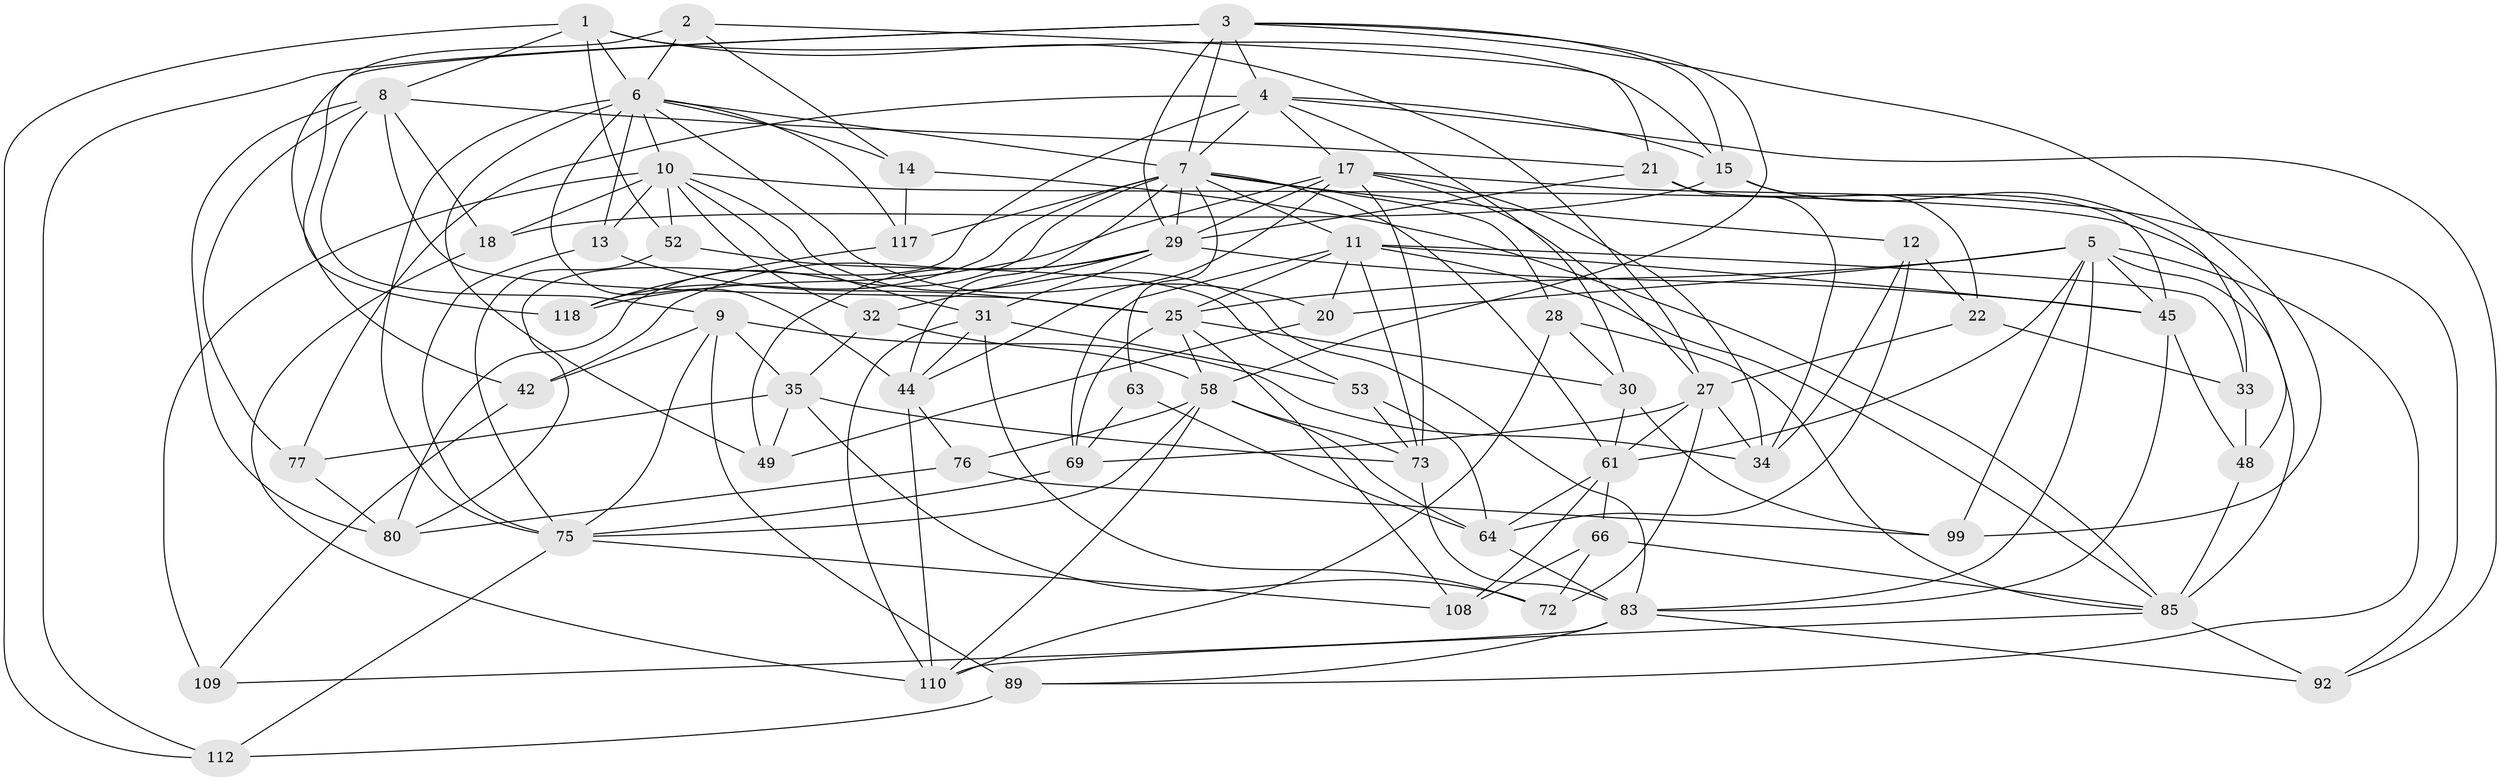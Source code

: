 // original degree distribution, {4: 1.0}
// Generated by graph-tools (version 1.1) at 2025/16/03/09/25 04:16:27]
// undirected, 60 vertices, 169 edges
graph export_dot {
graph [start="1"]
  node [color=gray90,style=filled];
  1 [super="+24"];
  2;
  3 [super="+43"];
  4 [super="+50+46"];
  5 [super="+41+70"];
  6 [super="+78+94"];
  7 [super="+98+107+16"];
  8 [super="+19+47"];
  9 [super="+38"];
  10 [super="+39+23"];
  11 [super="+60+105"];
  12;
  13;
  14;
  15 [super="+68"];
  17 [super="+40"];
  18;
  20;
  21 [super="+36"];
  22;
  25 [super="+54"];
  27 [super="+59"];
  28;
  29 [super="+67+106+51"];
  30 [super="+55"];
  31 [super="+88"];
  32;
  33;
  34 [super="+101"];
  35 [super="+87"];
  42;
  44 [super="+56+65"];
  45 [super="+86"];
  48;
  49;
  52;
  53;
  58 [super="+84"];
  61 [super="+71"];
  63;
  64 [super="+74"];
  66;
  69 [super="+96"];
  72;
  73 [super="+91"];
  75 [super="+81+103"];
  76;
  77;
  80 [super="+100"];
  83 [super="+102+90"];
  85 [super="+93+115"];
  89;
  92;
  99;
  108;
  109;
  110 [super="+111"];
  112;
  117;
  118;
  1 -- 112;
  1 -- 52;
  1 -- 15;
  1 -- 27;
  1 -- 8;
  1 -- 6;
  2 -- 118;
  2 -- 14;
  2 -- 21;
  2 -- 6;
  3 -- 112;
  3 -- 99;
  3 -- 42;
  3 -- 58;
  3 -- 29;
  3 -- 15;
  3 -- 4;
  3 -- 7;
  4 -- 15;
  4 -- 17;
  4 -- 92;
  4 -- 77;
  4 -- 30;
  4 -- 80;
  4 -- 7;
  5 -- 89;
  5 -- 85;
  5 -- 61;
  5 -- 83;
  5 -- 20;
  5 -- 99;
  5 -- 25;
  5 -- 45;
  6 -- 49;
  6 -- 10;
  6 -- 117;
  6 -- 13;
  6 -- 14;
  6 -- 75;
  6 -- 44 [weight=2];
  6 -- 20;
  6 -- 7;
  7 -- 44 [weight=2];
  7 -- 29 [weight=2];
  7 -- 28;
  7 -- 118;
  7 -- 63;
  7 -- 80 [weight=2];
  7 -- 11;
  7 -- 12;
  7 -- 61;
  7 -- 117;
  8 -- 80;
  8 -- 25;
  8 -- 77;
  8 -- 21 [weight=2];
  8 -- 18;
  8 -- 9;
  9 -- 89;
  9 -- 75;
  9 -- 42;
  9 -- 35;
  9 -- 34;
  10 -- 109 [weight=2];
  10 -- 48;
  10 -- 32;
  10 -- 18;
  10 -- 83;
  10 -- 52;
  10 -- 13;
  10 -- 31;
  11 -- 20;
  11 -- 73;
  11 -- 33;
  11 -- 85;
  11 -- 45;
  11 -- 25;
  11 -- 69;
  12 -- 22;
  12 -- 64;
  12 -- 34;
  13 -- 75;
  13 -- 25;
  14 -- 117;
  14 -- 85;
  15 -- 33;
  15 -- 22;
  15 -- 18;
  17 -- 92;
  17 -- 34;
  17 -- 118;
  17 -- 73;
  17 -- 27;
  17 -- 29;
  17 -- 44;
  18 -- 110;
  20 -- 49;
  21 -- 45;
  21 -- 29;
  21 -- 34;
  22 -- 33;
  22 -- 27;
  25 -- 69;
  25 -- 58;
  25 -- 108;
  25 -- 30;
  27 -- 69;
  27 -- 34 [weight=2];
  27 -- 72;
  27 -- 61;
  28 -- 30;
  28 -- 110;
  28 -- 85;
  29 -- 49;
  29 -- 42;
  29 -- 32;
  29 -- 45;
  29 -- 31;
  30 -- 99;
  30 -- 61 [weight=2];
  31 -- 72;
  31 -- 110;
  31 -- 44;
  31 -- 53;
  32 -- 35;
  32 -- 58;
  33 -- 48;
  35 -- 72;
  35 -- 77;
  35 -- 73;
  35 -- 49;
  42 -- 109;
  44 -- 76;
  44 -- 110;
  45 -- 48;
  45 -- 83;
  48 -- 85;
  52 -- 53;
  52 -- 75;
  53 -- 64;
  53 -- 73;
  58 -- 73;
  58 -- 76;
  58 -- 110;
  58 -- 75;
  58 -- 64;
  61 -- 66;
  61 -- 64;
  61 -- 108;
  63 -- 69 [weight=2];
  63 -- 64;
  64 -- 83;
  66 -- 108;
  66 -- 72;
  66 -- 85;
  69 -- 75;
  73 -- 83;
  75 -- 108;
  75 -- 112;
  76 -- 99;
  76 -- 80;
  77 -- 80;
  83 -- 109;
  83 -- 89;
  83 -- 92;
  85 -- 92;
  85 -- 110;
  89 -- 112;
  117 -- 118;
}
